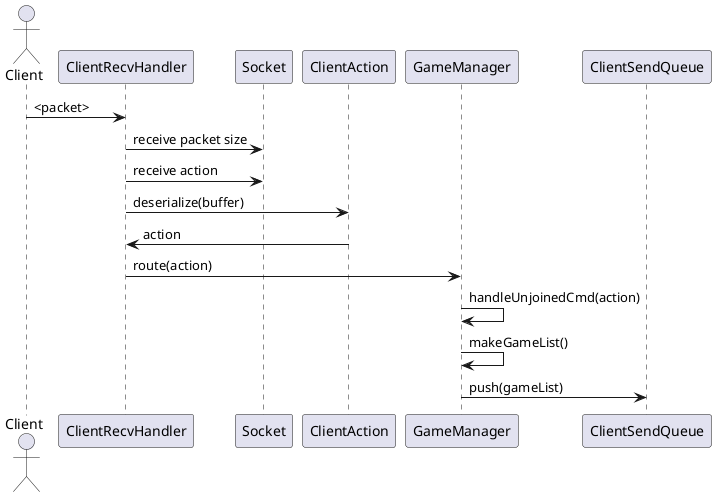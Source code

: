 @startuml "Server Recv of List"

actor Client

Client -> ClientRecvHandler: <packet>
ClientRecvHandler -> Socket: receive packet size
ClientRecvHandler -> Socket: receive action
ClientRecvHandler -> ClientAction: deserialize(buffer)
ClientAction -> ClientRecvHandler: action
ClientRecvHandler -> GameManager: route(action)
GameManager -> GameManager: handleUnjoinedCmd(action)
GameManager -> GameManager: makeGameList()
GameManager -> ClientSendQueue: push(gameList)

@enduml
